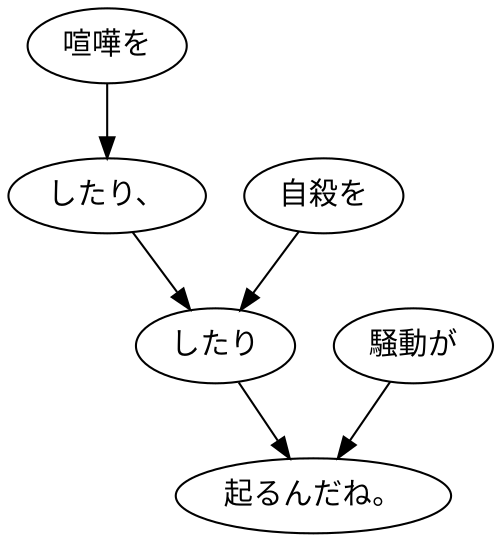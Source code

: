 digraph graph5485 {
	node0 [label="喧嘩を"];
	node1 [label="したり、"];
	node2 [label="自殺を"];
	node3 [label="したり"];
	node4 [label="騒動が"];
	node5 [label="起るんだね。"];
	node0 -> node1;
	node1 -> node3;
	node2 -> node3;
	node3 -> node5;
	node4 -> node5;
}
